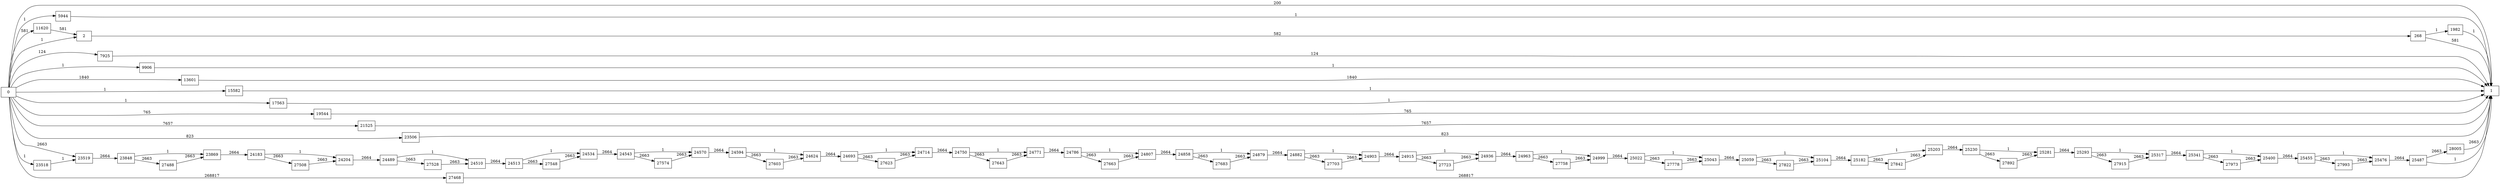 digraph {
	graph [rankdir=LR]
	node [shape=rectangle]
	2 -> 268 [label=582]
	268 -> 1 [label=581]
	268 -> 1982 [label=1]
	1982 -> 1 [label=1]
	5944 -> 1 [label=1]
	7925 -> 1 [label=124]
	9906 -> 1 [label=1]
	11620 -> 2 [label=581]
	13601 -> 1 [label=1840]
	15582 -> 1 [label=1]
	17563 -> 1 [label=1]
	19544 -> 1 [label=765]
	21525 -> 1 [label=7657]
	23506 -> 1 [label=823]
	23518 -> 23519 [label=1]
	23519 -> 23848 [label=2664]
	23848 -> 23869 [label=1]
	23848 -> 27488 [label=2663]
	23869 -> 24183 [label=2664]
	24183 -> 24204 [label=1]
	24183 -> 27508 [label=2663]
	24204 -> 24489 [label=2664]
	24489 -> 24510 [label=1]
	24489 -> 27528 [label=2663]
	24510 -> 24513 [label=2664]
	24513 -> 24534 [label=1]
	24513 -> 27548 [label=2663]
	24534 -> 24543 [label=2664]
	24543 -> 24570 [label=1]
	24543 -> 27574 [label=2663]
	24570 -> 24594 [label=2664]
	24594 -> 24624 [label=1]
	24594 -> 27603 [label=2663]
	24624 -> 24693 [label=2664]
	24693 -> 24714 [label=1]
	24693 -> 27623 [label=2663]
	24714 -> 24750 [label=2664]
	24750 -> 24771 [label=1]
	24750 -> 27643 [label=2663]
	24771 -> 24786 [label=2664]
	24786 -> 24807 [label=1]
	24786 -> 27663 [label=2663]
	24807 -> 24858 [label=2664]
	24858 -> 24879 [label=1]
	24858 -> 27683 [label=2663]
	24879 -> 24882 [label=2664]
	24882 -> 24903 [label=1]
	24882 -> 27703 [label=2663]
	24903 -> 24915 [label=2664]
	24915 -> 24936 [label=1]
	24915 -> 27723 [label=2663]
	24936 -> 24963 [label=2664]
	24963 -> 24999 [label=1]
	24963 -> 27758 [label=2663]
	24999 -> 25022 [label=2664]
	25022 -> 25043 [label=1]
	25022 -> 27778 [label=2663]
	25043 -> 25059 [label=2664]
	25059 -> 25104 [label=1]
	25059 -> 27822 [label=2663]
	25104 -> 25182 [label=2664]
	25182 -> 25203 [label=1]
	25182 -> 27842 [label=2663]
	25203 -> 25230 [label=2664]
	25230 -> 25281 [label=1]
	25230 -> 27892 [label=2663]
	25281 -> 25293 [label=2664]
	25293 -> 25317 [label=1]
	25293 -> 27915 [label=2663]
	25317 -> 25341 [label=2664]
	25341 -> 25400 [label=1]
	25341 -> 27973 [label=2663]
	25400 -> 25455 [label=2664]
	25455 -> 25476 [label=1]
	25455 -> 27993 [label=2663]
	25476 -> 25487 [label=2664]
	25487 -> 1 [label=1]
	25487 -> 28005 [label=2663]
	27468 -> 1 [label=268817]
	27488 -> 23869 [label=2663]
	27508 -> 24204 [label=2663]
	27528 -> 24510 [label=2663]
	27548 -> 24534 [label=2663]
	27574 -> 24570 [label=2663]
	27603 -> 24624 [label=2663]
	27623 -> 24714 [label=2663]
	27643 -> 24771 [label=2663]
	27663 -> 24807 [label=2663]
	27683 -> 24879 [label=2663]
	27703 -> 24903 [label=2663]
	27723 -> 24936 [label=2663]
	27758 -> 24999 [label=2663]
	27778 -> 25043 [label=2663]
	27822 -> 25104 [label=2663]
	27842 -> 25203 [label=2663]
	27892 -> 25281 [label=2663]
	27915 -> 25317 [label=2663]
	27973 -> 25400 [label=2663]
	27993 -> 25476 [label=2663]
	28005 -> 1 [label=2663]
	0 -> 2 [label=1]
	0 -> 23519 [label=2663]
	0 -> 1 [label=200]
	0 -> 5944 [label=1]
	0 -> 7925 [label=124]
	0 -> 9906 [label=1]
	0 -> 11620 [label=581]
	0 -> 13601 [label=1840]
	0 -> 15582 [label=1]
	0 -> 17563 [label=1]
	0 -> 19544 [label=765]
	0 -> 21525 [label=7657]
	0 -> 23506 [label=823]
	0 -> 23518 [label=1]
	0 -> 27468 [label=268817]
}
